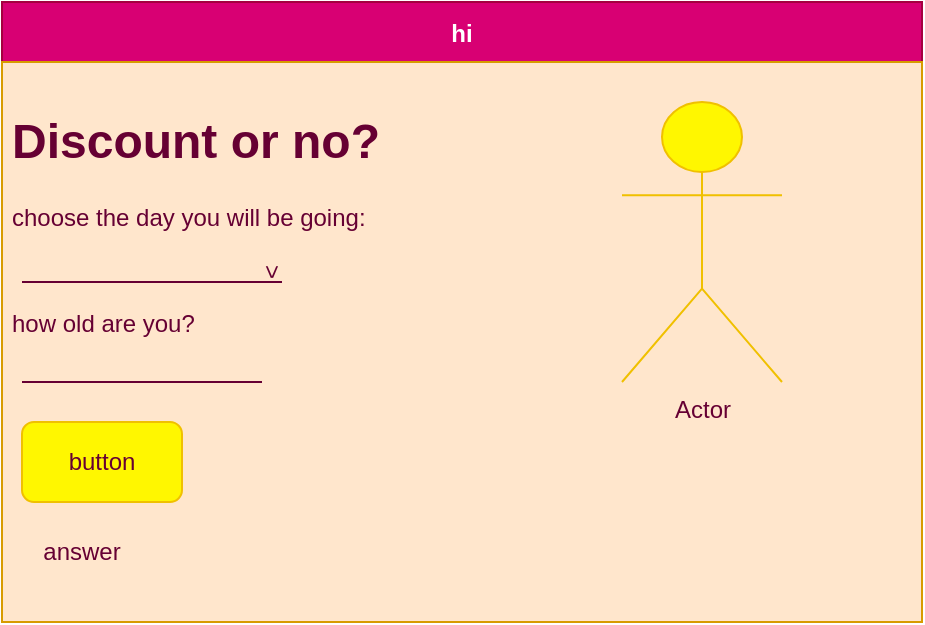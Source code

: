 <mxfile>
    <diagram id="-55225dTMH6KRCjdtvrq" name="Page-1">
        <mxGraphModel dx="594" dy="561" grid="1" gridSize="10" guides="1" tooltips="1" connect="1" arrows="1" fold="1" page="1" pageScale="1" pageWidth="827" pageHeight="1169" math="0" shadow="0">
            <root>
                <mxCell id="0"/>
                <mxCell id="1" parent="0"/>
                <mxCell id="2" value="hi" style="swimlane;fillColor=#d80073;fontColor=#ffffff;strokeColor=#A50040;startSize=30;" parent="1" vertex="1">
                    <mxGeometry x="70" y="190" width="460" height="240" as="geometry"/>
                </mxCell>
                <mxCell id="3" value="" style="rounded=0;whiteSpace=wrap;html=1;fillColor=#ffe6cc;strokeColor=#d79b00;" vertex="1" parent="1">
                    <mxGeometry x="70" y="220" width="460" height="280" as="geometry"/>
                </mxCell>
                <mxCell id="4" value="&lt;h1&gt;Discount or no?&lt;/h1&gt;&lt;p&gt;choose the day you will be going:&lt;/p&gt;&lt;p&gt;&lt;br&gt;&lt;/p&gt;&lt;p&gt;how old are you?&lt;/p&gt;" style="text;html=1;strokeColor=none;fillColor=none;spacing=5;spacingTop=-20;whiteSpace=wrap;overflow=hidden;rounded=0;fontColor=#660033;" vertex="1" parent="1">
                    <mxGeometry x="70" y="240" width="230" height="120" as="geometry"/>
                </mxCell>
                <mxCell id="5" value="" style="endArrow=none;html=1;fontColor=#660033;strokeColor=#660033;" edge="1" parent="1">
                    <mxGeometry width="50" height="50" relative="1" as="geometry">
                        <mxPoint x="80" y="380" as="sourcePoint"/>
                        <mxPoint x="200" y="380" as="targetPoint"/>
                    </mxGeometry>
                </mxCell>
                <mxCell id="7" value="&amp;gt;" style="text;html=1;strokeColor=none;fillColor=none;align=center;verticalAlign=middle;whiteSpace=wrap;rounded=0;fontColor=#660033;rotation=90;" vertex="1" parent="1">
                    <mxGeometry x="190" y="310" width="30" height="30" as="geometry"/>
                </mxCell>
                <mxCell id="8" value="" style="endArrow=none;html=1;fontColor=#660033;strokeColor=#660033;" edge="1" parent="1">
                    <mxGeometry width="50" height="50" relative="1" as="geometry">
                        <mxPoint x="80" y="330" as="sourcePoint"/>
                        <mxPoint x="210" y="330" as="targetPoint"/>
                    </mxGeometry>
                </mxCell>
                <mxCell id="10" value="button" style="rounded=1;whiteSpace=wrap;html=1;fontColor=#660033;strokeColor=#F0C000;fillColor=#FFF700;" vertex="1" parent="1">
                    <mxGeometry x="80" y="400" width="80" height="40" as="geometry"/>
                </mxCell>
                <mxCell id="11" value="Actor" style="shape=umlActor;verticalLabelPosition=bottom;verticalAlign=top;html=1;outlineConnect=0;fontColor=#660033;strokeColor=#F0C000;fillColor=#FFF700;" vertex="1" parent="1">
                    <mxGeometry x="380" y="240" width="80" height="140" as="geometry"/>
                </mxCell>
                <mxCell id="12" value="answer" style="text;html=1;strokeColor=none;fillColor=none;align=center;verticalAlign=middle;whiteSpace=wrap;rounded=0;fontColor=#660033;" vertex="1" parent="1">
                    <mxGeometry x="80" y="450" width="60" height="30" as="geometry"/>
                </mxCell>
            </root>
        </mxGraphModel>
    </diagram>
</mxfile>